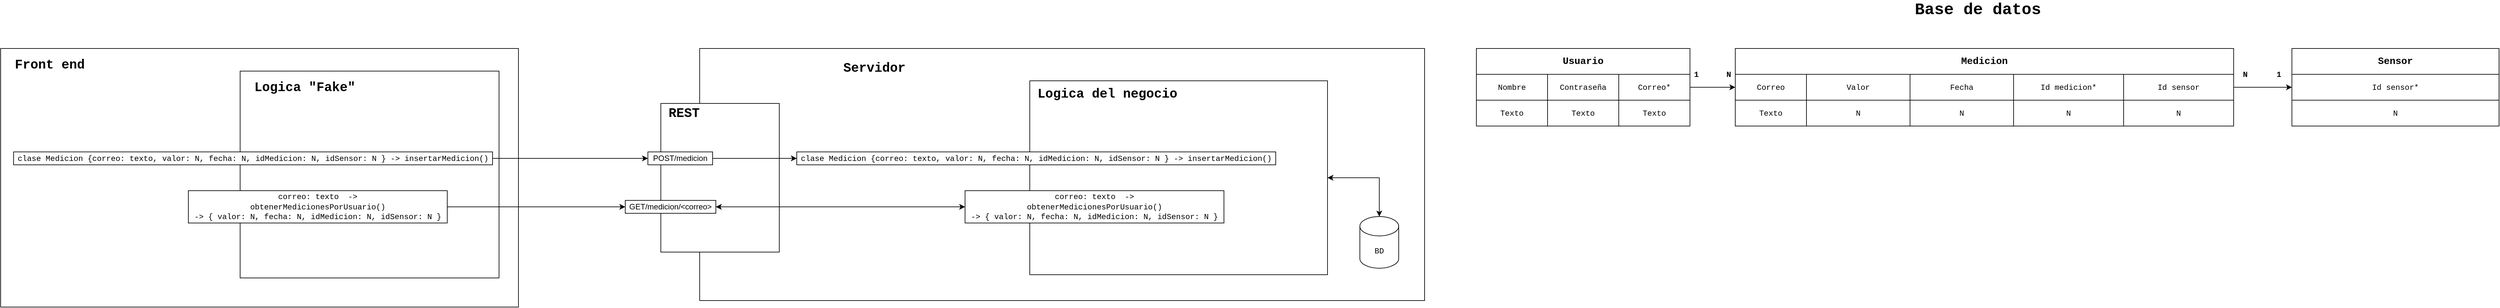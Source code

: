 <mxfile version="15.2.7" type="device"><diagram id="OW5cf0-zSIjtsw88T6Mg" name="Página-1"><mxGraphModel dx="3076" dy="814" grid="1" gridSize="10" guides="1" tooltips="1" connect="1" arrows="1" fold="1" page="1" pageScale="1" pageWidth="827" pageHeight="1169" math="0" shadow="0"><root><mxCell id="0"/><mxCell id="1" parent="0"/><mxCell id="uVt2Xz3lkz9LZpiOyM_X-1" value="" style="rounded=0;whiteSpace=wrap;html=1;" parent="1" vertex="1"><mxGeometry x="-320" y="160" width="1120" height="390" as="geometry"/></mxCell><mxCell id="XIOtfp6YOzQTgzxLK5Xe-17" style="edgeStyle=orthogonalEdgeStyle;rounded=0;orthogonalLoop=1;jettySize=auto;html=1;exitX=1;exitY=0.5;exitDx=0;exitDy=0;entryX=0.5;entryY=0;entryDx=0;entryDy=0;entryPerimeter=0;" edge="1" parent="1" source="uVt2Xz3lkz9LZpiOyM_X-2" target="uVt2Xz3lkz9LZpiOyM_X-5"><mxGeometry relative="1" as="geometry"/></mxCell><mxCell id="uVt2Xz3lkz9LZpiOyM_X-2" value="" style="rounded=0;whiteSpace=wrap;html=1;autosize=1;" parent="1" vertex="1"><mxGeometry x="190" y="210" width="460" height="300" as="geometry"/></mxCell><mxCell id="uVt2Xz3lkz9LZpiOyM_X-4" value="&lt;font face=&quot;Courier New&quot; style=&quot;font-size: 20px&quot;&gt;&lt;b&gt;Servidor&lt;/b&gt;&lt;/font&gt;" style="text;html=1;strokeColor=none;fillColor=none;align=left;verticalAlign=middle;whiteSpace=wrap;rounded=0;" parent="1" vertex="1"><mxGeometry x="-100" y="180" width="100" height="20" as="geometry"/></mxCell><mxCell id="XIOtfp6YOzQTgzxLK5Xe-19" style="edgeStyle=orthogonalEdgeStyle;rounded=0;orthogonalLoop=1;jettySize=auto;html=1;exitX=0.5;exitY=0;exitDx=0;exitDy=0;exitPerimeter=0;entryX=1;entryY=0.5;entryDx=0;entryDy=0;" edge="1" parent="1" source="uVt2Xz3lkz9LZpiOyM_X-5" target="uVt2Xz3lkz9LZpiOyM_X-2"><mxGeometry relative="1" as="geometry"/></mxCell><mxCell id="uVt2Xz3lkz9LZpiOyM_X-5" value="&lt;font face=&quot;Courier New&quot;&gt;BD&lt;/font&gt;" style="shape=cylinder3;whiteSpace=wrap;html=1;boundedLbl=1;backgroundOutline=1;size=15;" parent="1" vertex="1"><mxGeometry x="700" y="420" width="60" height="80" as="geometry"/></mxCell><mxCell id="uVt2Xz3lkz9LZpiOyM_X-12" value="" style="rounded=0;whiteSpace=wrap;html=1;" parent="1" vertex="1"><mxGeometry x="880" y="160" width="330" height="120" as="geometry"/></mxCell><mxCell id="uVt2Xz3lkz9LZpiOyM_X-13" value="&lt;font face=&quot;Courier New&quot; style=&quot;font-size: 15px&quot;&gt;&lt;b&gt;Usuario&lt;/b&gt;&lt;/font&gt;" style="rounded=0;whiteSpace=wrap;html=1;" parent="1" vertex="1"><mxGeometry x="880" y="160" width="330" height="40" as="geometry"/></mxCell><mxCell id="uVt2Xz3lkz9LZpiOyM_X-47" style="edgeStyle=orthogonalEdgeStyle;rounded=0;orthogonalLoop=1;jettySize=auto;html=1;exitX=1;exitY=0.5;exitDx=0;exitDy=0;entryX=0;entryY=0.5;entryDx=0;entryDy=0;" parent="1" source="uVt2Xz3lkz9LZpiOyM_X-14" target="uVt2Xz3lkz9LZpiOyM_X-42" edge="1"><mxGeometry relative="1" as="geometry"/></mxCell><mxCell id="uVt2Xz3lkz9LZpiOyM_X-14" value="&lt;font face=&quot;Courier New&quot;&gt;Correo*&lt;/font&gt;" style="rounded=0;whiteSpace=wrap;html=1;" parent="1" vertex="1"><mxGeometry x="1100" y="200" width="110" height="40" as="geometry"/></mxCell><mxCell id="uVt2Xz3lkz9LZpiOyM_X-15" value="&lt;font face=&quot;Courier New&quot;&gt;Contraseña&lt;/font&gt;" style="rounded=0;whiteSpace=wrap;html=1;" parent="1" vertex="1"><mxGeometry x="990" y="200" width="110" height="40" as="geometry"/></mxCell><mxCell id="uVt2Xz3lkz9LZpiOyM_X-16" value="&lt;font face=&quot;Courier New&quot;&gt;Nombre&lt;/font&gt;" style="rounded=0;whiteSpace=wrap;html=1;" parent="1" vertex="1"><mxGeometry x="880" y="200" width="110" height="40" as="geometry"/></mxCell><mxCell id="uVt2Xz3lkz9LZpiOyM_X-17" value="" style="rounded=0;whiteSpace=wrap;html=1;" parent="1" vertex="1"><mxGeometry x="2140" y="160" width="320" height="120" as="geometry"/></mxCell><mxCell id="uVt2Xz3lkz9LZpiOyM_X-18" value="&lt;font face=&quot;Courier New&quot; style=&quot;font-size: 15px&quot;&gt;&lt;b&gt;Sensor&lt;/b&gt;&lt;/font&gt;" style="rounded=0;whiteSpace=wrap;html=1;" parent="1" vertex="1"><mxGeometry x="2140" y="160" width="320" height="40" as="geometry"/></mxCell><mxCell id="uVt2Xz3lkz9LZpiOyM_X-22" value="" style="rounded=0;whiteSpace=wrap;html=1;" parent="1" vertex="1"><mxGeometry x="1280" y="160" width="590" height="120" as="geometry"/></mxCell><mxCell id="uVt2Xz3lkz9LZpiOyM_X-23" value="&lt;font style=&quot;font-size: 15px&quot; face=&quot;Courier New&quot;&gt;&lt;b&gt;Medicion&lt;/b&gt;&lt;/font&gt;" style="rounded=0;whiteSpace=wrap;html=1;" parent="1" vertex="1"><mxGeometry x="1280" y="160" width="770" height="40" as="geometry"/></mxCell><mxCell id="uVt2Xz3lkz9LZpiOyM_X-24" value="&lt;font face=&quot;Courier New&quot;&gt;Valor&lt;/font&gt;" style="rounded=0;whiteSpace=wrap;html=1;" parent="1" vertex="1"><mxGeometry x="1390" y="200" width="160" height="40" as="geometry"/></mxCell><mxCell id="uVt2Xz3lkz9LZpiOyM_X-59" style="edgeStyle=orthogonalEdgeStyle;rounded=0;orthogonalLoop=1;jettySize=auto;html=1;exitX=1;exitY=0.5;exitDx=0;exitDy=0;entryX=0;entryY=0.5;entryDx=0;entryDy=0;" parent="1" source="uVt2Xz3lkz9LZpiOyM_X-25" target="uVt2Xz3lkz9LZpiOyM_X-28" edge="1"><mxGeometry relative="1" as="geometry"/></mxCell><mxCell id="uVt2Xz3lkz9LZpiOyM_X-25" value="&lt;span style=&quot;font-family: &amp;#34;courier new&amp;#34;&quot;&gt;Id sensor&lt;/span&gt;" style="rounded=0;whiteSpace=wrap;html=1;" parent="1" vertex="1"><mxGeometry x="1880" y="200" width="170" height="40" as="geometry"/></mxCell><mxCell id="uVt2Xz3lkz9LZpiOyM_X-28" value="&lt;font face=&quot;Courier New&quot;&gt;Id sensor&lt;/font&gt;&lt;span style=&quot;font-family: &amp;#34;courier new&amp;#34;&quot;&gt;*&lt;/span&gt;" style="rounded=0;whiteSpace=wrap;html=1;" parent="1" vertex="1"><mxGeometry x="2140" y="200" width="320" height="40" as="geometry"/></mxCell><mxCell id="uVt2Xz3lkz9LZpiOyM_X-29" value="&lt;font face=&quot;Courier New&quot;&gt;Texto&lt;/font&gt;" style="rounded=0;whiteSpace=wrap;html=1;" parent="1" vertex="1"><mxGeometry x="880" y="240" width="110" height="40" as="geometry"/></mxCell><mxCell id="uVt2Xz3lkz9LZpiOyM_X-30" value="&lt;font face=&quot;Courier New&quot;&gt;Texto&lt;/font&gt;" style="rounded=0;whiteSpace=wrap;html=1;" parent="1" vertex="1"><mxGeometry x="990" y="240" width="110" height="40" as="geometry"/></mxCell><mxCell id="uVt2Xz3lkz9LZpiOyM_X-31" value="&lt;font face=&quot;Courier New&quot;&gt;Texto&lt;/font&gt;" style="rounded=0;whiteSpace=wrap;html=1;" parent="1" vertex="1"><mxGeometry x="1100" y="240" width="110" height="40" as="geometry"/></mxCell><mxCell id="uVt2Xz3lkz9LZpiOyM_X-33" value="&lt;font face=&quot;Courier New&quot;&gt;N&lt;/font&gt;" style="rounded=0;whiteSpace=wrap;html=1;" parent="1" vertex="1"><mxGeometry x="2140" y="240" width="320" height="40" as="geometry"/></mxCell><mxCell id="uVt2Xz3lkz9LZpiOyM_X-34" value="&lt;font face=&quot;Courier New&quot;&gt;N&lt;/font&gt;" style="rounded=0;whiteSpace=wrap;html=1;" parent="1" vertex="1"><mxGeometry x="1390" y="240" width="160" height="40" as="geometry"/></mxCell><mxCell id="uVt2Xz3lkz9LZpiOyM_X-35" value="&lt;font face=&quot;Courier New&quot;&gt;N&lt;/font&gt;" style="rounded=0;whiteSpace=wrap;html=1;" parent="1" vertex="1"><mxGeometry x="1710" y="240" width="170" height="40" as="geometry"/></mxCell><mxCell id="uVt2Xz3lkz9LZpiOyM_X-39" value="&lt;font face=&quot;Courier New&quot;&gt;Fecha&lt;/font&gt;" style="rounded=0;whiteSpace=wrap;html=1;" parent="1" vertex="1"><mxGeometry x="1550" y="200" width="160" height="40" as="geometry"/></mxCell><mxCell id="uVt2Xz3lkz9LZpiOyM_X-40" value="&lt;font face=&quot;Courier New&quot;&gt;N&lt;/font&gt;" style="rounded=0;whiteSpace=wrap;html=1;" parent="1" vertex="1"><mxGeometry x="1550" y="240" width="160" height="40" as="geometry"/></mxCell><mxCell id="uVt2Xz3lkz9LZpiOyM_X-42" value="&lt;font face=&quot;Courier New&quot;&gt;Correo&lt;/font&gt;" style="rounded=0;whiteSpace=wrap;html=1;" parent="1" vertex="1"><mxGeometry x="1280" y="200" width="110" height="40" as="geometry"/></mxCell><mxCell id="uVt2Xz3lkz9LZpiOyM_X-43" value="&lt;font face=&quot;Courier New&quot;&gt;Texto&lt;/font&gt;" style="rounded=0;whiteSpace=wrap;html=1;" parent="1" vertex="1"><mxGeometry x="1280" y="240" width="110" height="40" as="geometry"/></mxCell><mxCell id="uVt2Xz3lkz9LZpiOyM_X-51" value="&lt;font face=&quot;Courier New&quot;&gt;&lt;b&gt;1&lt;/b&gt;&lt;/font&gt;" style="text;html=1;strokeColor=none;fillColor=none;align=center;verticalAlign=middle;whiteSpace=wrap;rounded=0;" parent="1" vertex="1"><mxGeometry x="1210" y="190" width="20" height="20" as="geometry"/></mxCell><mxCell id="uVt2Xz3lkz9LZpiOyM_X-52" value="&lt;font face=&quot;Courier New&quot;&gt;&lt;b&gt;N&lt;/b&gt;&lt;/font&gt;" style="text;html=1;strokeColor=none;fillColor=none;align=center;verticalAlign=middle;whiteSpace=wrap;rounded=0;" parent="1" vertex="1"><mxGeometry x="1260" y="190" width="20" height="20" as="geometry"/></mxCell><mxCell id="uVt2Xz3lkz9LZpiOyM_X-54" value="&lt;font face=&quot;Courier New&quot;&gt;&lt;b&gt;1&lt;/b&gt;&lt;/font&gt;" style="text;html=1;strokeColor=none;fillColor=none;align=center;verticalAlign=middle;whiteSpace=wrap;rounded=0;" parent="1" vertex="1"><mxGeometry x="2110" y="190" width="20" height="20" as="geometry"/></mxCell><mxCell id="uVt2Xz3lkz9LZpiOyM_X-55" value="&lt;font face=&quot;Courier New&quot;&gt;&lt;b&gt;N&lt;/b&gt;&lt;/font&gt;" style="text;html=1;strokeColor=none;fillColor=none;align=center;verticalAlign=middle;whiteSpace=wrap;rounded=0;" parent="1" vertex="1"><mxGeometry x="2058" y="190" width="20" height="20" as="geometry"/></mxCell><mxCell id="uVt2Xz3lkz9LZpiOyM_X-56" value="&lt;font face=&quot;courier new&quot;&gt;Id medicion&lt;/font&gt;&lt;span style=&quot;font-family: &amp;#34;courier new&amp;#34;&quot;&gt;*&lt;/span&gt;&lt;font face=&quot;courier new&quot;&gt;&lt;br&gt;&lt;/font&gt;" style="rounded=0;whiteSpace=wrap;html=1;" parent="1" vertex="1"><mxGeometry x="1710" y="200" width="170" height="40" as="geometry"/></mxCell><mxCell id="uVt2Xz3lkz9LZpiOyM_X-58" value="&lt;font face=&quot;Courier New&quot;&gt;N&lt;/font&gt;" style="rounded=0;whiteSpace=wrap;html=1;" parent="1" vertex="1"><mxGeometry x="1880" y="240" width="170" height="40" as="geometry"/></mxCell><mxCell id="uVt2Xz3lkz9LZpiOyM_X-60" value="&lt;font face=&quot;Courier New&quot;&gt;&lt;span style=&quot;font-size: 25px&quot;&gt;&lt;b&gt;Base de datos&lt;/b&gt;&lt;/span&gt;&lt;/font&gt;" style="text;html=1;strokeColor=none;fillColor=none;align=center;verticalAlign=middle;whiteSpace=wrap;rounded=0;" parent="1" vertex="1"><mxGeometry x="1540" y="90" width="230" height="20" as="geometry"/></mxCell><mxCell id="uVt2Xz3lkz9LZpiOyM_X-61" value="&lt;font face=&quot;Courier New&quot;&gt;&lt;span style=&quot;font-size: 20px&quot;&gt;&lt;b&gt;Logica del negocio&lt;/b&gt;&lt;/span&gt;&lt;/font&gt;" style="text;html=1;strokeColor=none;fillColor=none;align=left;verticalAlign=middle;whiteSpace=wrap;rounded=0;" parent="1" vertex="1"><mxGeometry x="200" y="220" width="240" height="20" as="geometry"/></mxCell><mxCell id="XIOtfp6YOzQTgzxLK5Xe-2" value="&lt;font face=&quot;Courier New&quot;&gt;clase Medicion {correo: texto, valor: N, fecha: N, idMedicion: N, idSensor: N } -&amp;gt; insertarMedicion()&lt;/font&gt;" style="rounded=0;whiteSpace=wrap;html=1;autosize=1;" vertex="1" parent="1"><mxGeometry x="-170" y="320" width="740" height="20" as="geometry"/></mxCell><mxCell id="XIOtfp6YOzQTgzxLK5Xe-4" value="&lt;font face=&quot;Courier New&quot;&gt;correo: texto&amp;nbsp; -&amp;gt; &lt;br&gt;obtenerMedicionesPorUsuario()&lt;br&gt;-&amp;gt;&amp;nbsp;{ valor: N, fecha: N, idMedicion: N, idSensor: N }&lt;/font&gt;&lt;span style=&quot;font-family: &amp;#34;courier new&amp;#34;&quot;&gt;&lt;br&gt;&lt;/span&gt;" style="rounded=0;whiteSpace=wrap;html=1;autosize=1;" vertex="1" parent="1"><mxGeometry x="90" y="380" width="400" height="50" as="geometry"/></mxCell><mxCell id="XIOtfp6YOzQTgzxLK5Xe-6" value="" style="rounded=0;whiteSpace=wrap;html=1;" vertex="1" parent="1"><mxGeometry x="-380" y="245" width="183" height="230" as="geometry"/></mxCell><mxCell id="XIOtfp6YOzQTgzxLK5Xe-7" value="&lt;font face=&quot;Courier New&quot;&gt;&lt;span style=&quot;font-size: 20px&quot;&gt;&lt;b&gt;REST&lt;/b&gt;&lt;/span&gt;&lt;/font&gt;" style="text;html=1;strokeColor=none;fillColor=none;align=left;verticalAlign=middle;whiteSpace=wrap;rounded=0;" vertex="1" parent="1"><mxGeometry x="-370" y="250" width="100" height="20" as="geometry"/></mxCell><mxCell id="XIOtfp6YOzQTgzxLK5Xe-15" style="edgeStyle=orthogonalEdgeStyle;rounded=0;orthogonalLoop=1;jettySize=auto;html=1;exitX=1;exitY=0.5;exitDx=0;exitDy=0;entryX=0;entryY=0.5;entryDx=0;entryDy=0;" edge="1" parent="1" source="XIOtfp6YOzQTgzxLK5Xe-8" target="XIOtfp6YOzQTgzxLK5Xe-2"><mxGeometry relative="1" as="geometry"/></mxCell><mxCell id="XIOtfp6YOzQTgzxLK5Xe-8" value="POST/medicion" style="rounded=0;whiteSpace=wrap;html=1;autosize=1;" vertex="1" parent="1"><mxGeometry x="-400" y="320" width="100" height="20" as="geometry"/></mxCell><mxCell id="XIOtfp6YOzQTgzxLK5Xe-26" style="edgeStyle=orthogonalEdgeStyle;rounded=0;orthogonalLoop=1;jettySize=auto;html=1;exitX=1;exitY=0.5;exitDx=0;exitDy=0;" edge="1" parent="1" source="XIOtfp6YOzQTgzxLK5Xe-10" target="XIOtfp6YOzQTgzxLK5Xe-4"><mxGeometry relative="1" as="geometry"/></mxCell><mxCell id="XIOtfp6YOzQTgzxLK5Xe-10" value="GET/medicion/&amp;lt;correo&amp;gt;" style="rounded=0;whiteSpace=wrap;html=1;autosize=1;" vertex="1" parent="1"><mxGeometry x="-435" y="395" width="140" height="20" as="geometry"/></mxCell><mxCell id="XIOtfp6YOzQTgzxLK5Xe-25" style="edgeStyle=orthogonalEdgeStyle;rounded=0;orthogonalLoop=1;jettySize=auto;html=1;exitX=0;exitY=0.5;exitDx=0;exitDy=0;entryX=1;entryY=0.5;entryDx=0;entryDy=0;" edge="1" parent="1" source="XIOtfp6YOzQTgzxLK5Xe-4" target="XIOtfp6YOzQTgzxLK5Xe-10"><mxGeometry relative="1" as="geometry"/></mxCell><mxCell id="XIOtfp6YOzQTgzxLK5Xe-27" value="" style="rounded=0;whiteSpace=wrap;html=1;" vertex="1" parent="1"><mxGeometry x="-1400" y="160" width="800" height="400" as="geometry"/></mxCell><mxCell id="XIOtfp6YOzQTgzxLK5Xe-28" value="" style="rounded=0;whiteSpace=wrap;html=1;" vertex="1" parent="1"><mxGeometry x="-1030" y="195" width="400" height="320" as="geometry"/></mxCell><mxCell id="XIOtfp6YOzQTgzxLK5Xe-29" value="&lt;font face=&quot;Courier New&quot;&gt;&lt;span style=&quot;font-size: 20px&quot;&gt;&lt;b&gt;Logica &quot;Fake&quot;&lt;/b&gt;&lt;/span&gt;&lt;/font&gt;" style="text;html=1;strokeColor=none;fillColor=none;align=left;verticalAlign=middle;whiteSpace=wrap;rounded=0;" vertex="1" parent="1"><mxGeometry x="-1010" y="210" width="170" height="20" as="geometry"/></mxCell><mxCell id="XIOtfp6YOzQTgzxLK5Xe-32" style="edgeStyle=orthogonalEdgeStyle;rounded=0;orthogonalLoop=1;jettySize=auto;html=1;exitX=1;exitY=0.5;exitDx=0;exitDy=0;entryX=0;entryY=0.5;entryDx=0;entryDy=0;" edge="1" parent="1" source="XIOtfp6YOzQTgzxLK5Xe-30" target="XIOtfp6YOzQTgzxLK5Xe-8"><mxGeometry relative="1" as="geometry"/></mxCell><mxCell id="XIOtfp6YOzQTgzxLK5Xe-30" value="&lt;span style=&quot;font-family: &amp;#34;courier new&amp;#34;&quot;&gt;clase Medicion&amp;nbsp;&lt;/span&gt;&lt;font face=&quot;Courier New&quot;&gt;{correo: texto, valor: N, fecha: N, idMedicion: N, idSensor: N } -&amp;gt; insertarMedicion()&lt;/font&gt;" style="rounded=0;whiteSpace=wrap;html=1;autosize=1;" vertex="1" parent="1"><mxGeometry x="-1380" y="320" width="740" height="20" as="geometry"/></mxCell><mxCell id="XIOtfp6YOzQTgzxLK5Xe-31" value="&lt;font face=&quot;Courier New&quot;&gt;&lt;span style=&quot;font-size: 20px&quot;&gt;&lt;b&gt;Front end&lt;/b&gt;&lt;/span&gt;&lt;/font&gt;" style="text;html=1;strokeColor=none;fillColor=none;align=left;verticalAlign=middle;whiteSpace=wrap;rounded=0;" vertex="1" parent="1"><mxGeometry x="-1380" y="175" width="170" height="20" as="geometry"/></mxCell><mxCell id="XIOtfp6YOzQTgzxLK5Xe-34" style="edgeStyle=orthogonalEdgeStyle;rounded=0;orthogonalLoop=1;jettySize=auto;html=1;exitX=1;exitY=0.5;exitDx=0;exitDy=0;entryX=0;entryY=0.5;entryDx=0;entryDy=0;" edge="1" parent="1" source="XIOtfp6YOzQTgzxLK5Xe-33" target="XIOtfp6YOzQTgzxLK5Xe-10"><mxGeometry relative="1" as="geometry"/></mxCell><mxCell id="XIOtfp6YOzQTgzxLK5Xe-33" value="&lt;font face=&quot;Courier New&quot;&gt;correo: texto&amp;nbsp; -&amp;gt; &lt;br&gt;obtenerMedicionesPorUsuario()&lt;br&gt;-&amp;gt;&amp;nbsp;{ valor: N, fecha: N, idMedicion: N, idSensor: N }&lt;/font&gt;&lt;span style=&quot;font-family: &amp;#34;courier new&amp;#34;&quot;&gt;&lt;br&gt;&lt;/span&gt;" style="rounded=0;whiteSpace=wrap;html=1;autosize=1;" vertex="1" parent="1"><mxGeometry x="-1110" y="380" width="400" height="50" as="geometry"/></mxCell></root></mxGraphModel></diagram></mxfile>